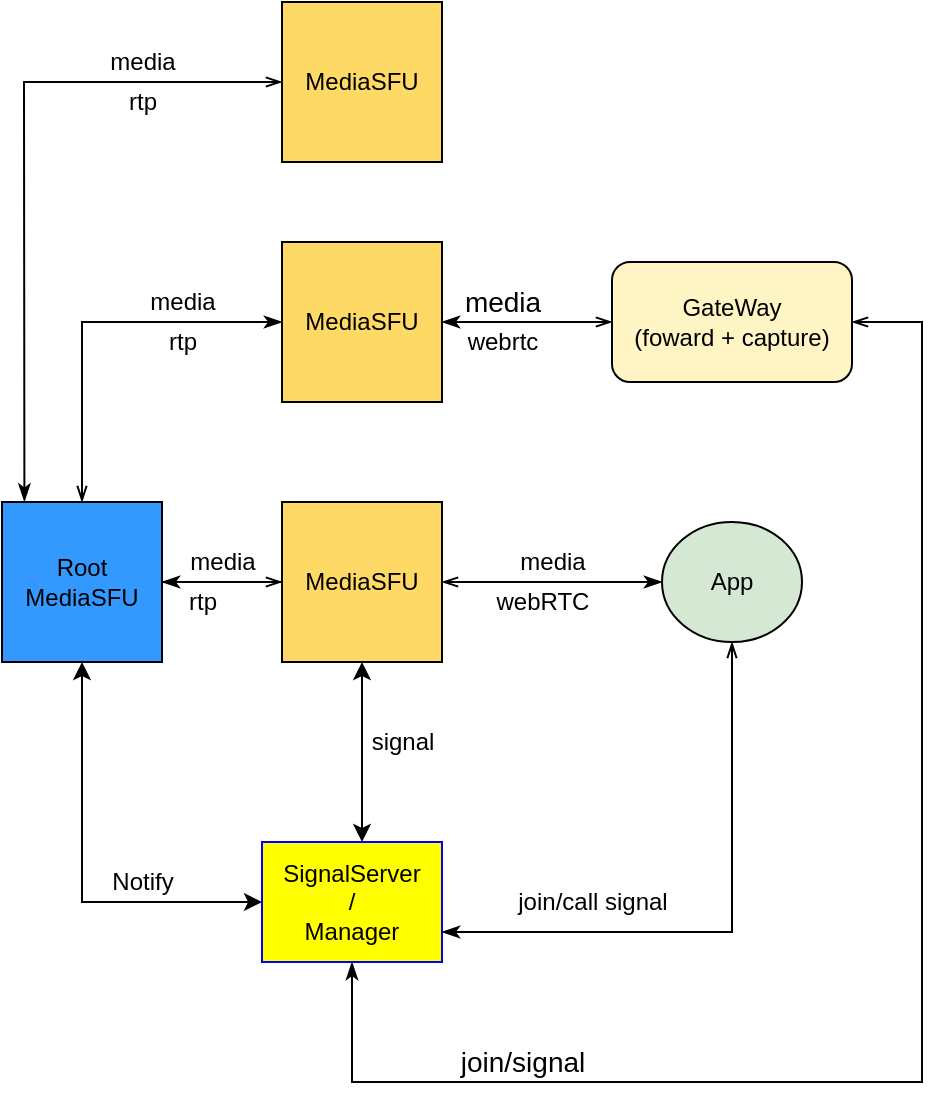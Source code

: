 <mxfile version="17.4.0" type="github">
  <diagram id="z3YQcYYnwY08yEcVxx5b" name="Page-1">
    <mxGraphModel dx="1022" dy="437" grid="1" gridSize="10" guides="1" tooltips="1" connect="1" arrows="1" fold="1" page="1" pageScale="1" pageWidth="827" pageHeight="1169" math="0" shadow="0">
      <root>
        <mxCell id="0" />
        <mxCell id="1" parent="0" />
        <mxCell id="KDp9jtvBAo7ZOsc-L7Z1-5" value="SignalServer&lt;br&gt;/&lt;br&gt;Manager" style="rounded=0;whiteSpace=wrap;html=1;strokeColor=#0000FF;fillColor=#FFFF00;" parent="1" vertex="1">
          <mxGeometry x="440" y="650" width="90" height="60" as="geometry" />
        </mxCell>
        <mxCell id="KDp9jtvBAo7ZOsc-L7Z1-27" value="" style="edgeStyle=orthogonalEdgeStyle;rounded=0;orthogonalLoop=1;jettySize=auto;html=1;" parent="1" source="KDp9jtvBAo7ZOsc-L7Z1-16" edge="1">
          <mxGeometry relative="1" as="geometry">
            <mxPoint x="470" y="520" as="targetPoint" />
          </mxGeometry>
        </mxCell>
        <mxCell id="KDp9jtvBAo7ZOsc-L7Z1-35" value="" style="edgeStyle=none;rounded=0;orthogonalLoop=1;jettySize=auto;html=1;startArrow=openThin;startFill=0;endArrow=classicThin;endFill=1;strokeColor=default;entryX=0;entryY=0.5;entryDx=0;entryDy=0;" parent="1" source="KDp9jtvBAo7ZOsc-L7Z1-16" target="KDp9jtvBAo7ZOsc-L7Z1-18" edge="1">
          <mxGeometry relative="1" as="geometry">
            <mxPoint x="350" y="390" as="targetPoint" />
            <Array as="points">
              <mxPoint x="350" y="390" />
            </Array>
          </mxGeometry>
        </mxCell>
        <mxCell id="cD452Ek4mxL8XAYer4Ev-3" style="edgeStyle=orthogonalEdgeStyle;rounded=0;orthogonalLoop=1;jettySize=auto;html=1;entryX=0;entryY=0.5;entryDx=0;entryDy=0;startArrow=classic;startFill=1;" parent="1" source="KDp9jtvBAo7ZOsc-L7Z1-16" target="KDp9jtvBAo7ZOsc-L7Z1-5" edge="1">
          <mxGeometry relative="1" as="geometry">
            <Array as="points">
              <mxPoint x="350" y="680" />
            </Array>
          </mxGeometry>
        </mxCell>
        <mxCell id="KDp9jtvBAo7ZOsc-L7Z1-16" value="Root&lt;br&gt;MediaSFU" style="whiteSpace=wrap;html=1;aspect=fixed;fillColor=#3399FF;" parent="1" vertex="1">
          <mxGeometry x="310" y="480" width="80" height="80" as="geometry" />
        </mxCell>
        <mxCell id="KDp9jtvBAo7ZOsc-L7Z1-61" style="edgeStyle=none;rounded=0;orthogonalLoop=1;jettySize=auto;html=1;entryX=1;entryY=0.5;entryDx=0;entryDy=0;fontSize=14;startArrow=openThin;startFill=0;endArrow=classicThin;endFill=1;strokeColor=default;" parent="1" source="KDp9jtvBAo7ZOsc-L7Z1-17" target="KDp9jtvBAo7ZOsc-L7Z1-18" edge="1">
          <mxGeometry relative="1" as="geometry" />
        </mxCell>
        <mxCell id="KDp9jtvBAo7ZOsc-L7Z1-63" style="edgeStyle=none;rounded=0;orthogonalLoop=1;jettySize=auto;html=1;entryX=0.5;entryY=1;entryDx=0;entryDy=0;fontSize=14;startArrow=openThin;startFill=0;endArrow=classicThin;endFill=1;strokeColor=default;" parent="1" source="KDp9jtvBAo7ZOsc-L7Z1-17" target="KDp9jtvBAo7ZOsc-L7Z1-5" edge="1">
          <mxGeometry relative="1" as="geometry">
            <Array as="points">
              <mxPoint x="770" y="390" />
              <mxPoint x="770" y="770" />
              <mxPoint x="485" y="770" />
            </Array>
          </mxGeometry>
        </mxCell>
        <mxCell id="KDp9jtvBAo7ZOsc-L7Z1-17" value="GateWay&lt;br&gt;(foward + capture)" style="rounded=1;whiteSpace=wrap;html=1;fillColor=#FFF4C3;" parent="1" vertex="1">
          <mxGeometry x="615" y="360" width="120" height="60" as="geometry" />
        </mxCell>
        <mxCell id="KDp9jtvBAo7ZOsc-L7Z1-25" value="" style="rounded=0;orthogonalLoop=1;jettySize=auto;html=1;endArrow=classicThin;endFill=1;strokeColor=default;startArrow=openThin;startFill=0;" parent="1" source="KDp9jtvBAo7ZOsc-L7Z1-1" target="KDp9jtvBAo7ZOsc-L7Z1-16" edge="1">
          <mxGeometry relative="1" as="geometry" />
        </mxCell>
        <mxCell id="KDp9jtvBAo7ZOsc-L7Z1-32" value="" style="edgeStyle=none;rounded=0;orthogonalLoop=1;jettySize=auto;html=1;startArrow=openThin;startFill=0;endArrow=classicThin;endFill=1;strokeColor=default;" parent="1" source="KDp9jtvBAo7ZOsc-L7Z1-1" target="KDp9jtvBAo7ZOsc-L7Z1-31" edge="1">
          <mxGeometry relative="1" as="geometry" />
        </mxCell>
        <mxCell id="cD452Ek4mxL8XAYer4Ev-1" style="edgeStyle=orthogonalEdgeStyle;rounded=0;orthogonalLoop=1;jettySize=auto;html=1;startArrow=classic;startFill=1;" parent="1" source="KDp9jtvBAo7ZOsc-L7Z1-1" target="KDp9jtvBAo7ZOsc-L7Z1-5" edge="1">
          <mxGeometry relative="1" as="geometry">
            <Array as="points">
              <mxPoint x="490" y="630" />
              <mxPoint x="490" y="630" />
            </Array>
          </mxGeometry>
        </mxCell>
        <mxCell id="KDp9jtvBAo7ZOsc-L7Z1-1" value="MediaSFU" style="whiteSpace=wrap;html=1;aspect=fixed;fillColor=#FFD966;" parent="1" vertex="1">
          <mxGeometry x="450" y="480" width="80" height="80" as="geometry" />
        </mxCell>
        <mxCell id="KDp9jtvBAo7ZOsc-L7Z1-18" value="MediaSFU" style="whiteSpace=wrap;html=1;aspect=fixed;fillColor=#FFD966;" parent="1" vertex="1">
          <mxGeometry x="450" y="350" width="80" height="80" as="geometry" />
        </mxCell>
        <mxCell id="KDp9jtvBAo7ZOsc-L7Z1-37" value="" style="edgeStyle=none;rounded=0;orthogonalLoop=1;jettySize=auto;html=1;startArrow=openThin;startFill=0;endArrow=classicThin;endFill=1;strokeColor=default;entryX=0.14;entryY=-0.003;entryDx=0;entryDy=0;entryPerimeter=0;" parent="1" source="KDp9jtvBAo7ZOsc-L7Z1-15" target="KDp9jtvBAo7ZOsc-L7Z1-16" edge="1">
          <mxGeometry relative="1" as="geometry">
            <mxPoint x="370" y="270" as="targetPoint" />
            <Array as="points">
              <mxPoint x="321" y="270" />
            </Array>
          </mxGeometry>
        </mxCell>
        <mxCell id="KDp9jtvBAo7ZOsc-L7Z1-15" value="MediaSFU" style="whiteSpace=wrap;html=1;aspect=fixed;fillColor=#FFD966;" parent="1" vertex="1">
          <mxGeometry x="450" y="230" width="80" height="80" as="geometry" />
        </mxCell>
        <mxCell id="KDp9jtvBAo7ZOsc-L7Z1-30" value="media" style="text;html=1;align=center;verticalAlign=middle;resizable=0;points=[];autosize=1;strokeColor=none;fillColor=none;" parent="1" vertex="1">
          <mxGeometry x="395" y="500" width="50" height="20" as="geometry" />
        </mxCell>
        <mxCell id="KDp9jtvBAo7ZOsc-L7Z1-41" value="" style="edgeStyle=none;rounded=0;orthogonalLoop=1;jettySize=auto;html=1;startArrow=openThin;startFill=0;endArrow=classicThin;endFill=1;strokeColor=default;entryX=1;entryY=0.75;entryDx=0;entryDy=0;" parent="1" source="KDp9jtvBAo7ZOsc-L7Z1-31" target="KDp9jtvBAo7ZOsc-L7Z1-5" edge="1">
          <mxGeometry relative="1" as="geometry">
            <mxPoint x="625" y="630" as="targetPoint" />
            <Array as="points">
              <mxPoint x="675" y="695" />
            </Array>
          </mxGeometry>
        </mxCell>
        <mxCell id="KDp9jtvBAo7ZOsc-L7Z1-31" value="App" style="ellipse;whiteSpace=wrap;html=1;fillColor=#D5E8D4;" parent="1" vertex="1">
          <mxGeometry x="640" y="490" width="70" height="60" as="geometry" />
        </mxCell>
        <mxCell id="KDp9jtvBAo7ZOsc-L7Z1-33" value="media" style="text;html=1;align=center;verticalAlign=middle;resizable=0;points=[];autosize=1;strokeColor=none;fillColor=none;" parent="1" vertex="1">
          <mxGeometry x="560" y="500" width="50" height="20" as="geometry" />
        </mxCell>
        <mxCell id="KDp9jtvBAo7ZOsc-L7Z1-38" value="media" style="text;html=1;align=center;verticalAlign=middle;resizable=0;points=[];autosize=1;strokeColor=none;fillColor=none;" parent="1" vertex="1">
          <mxGeometry x="355" y="250" width="50" height="20" as="geometry" />
        </mxCell>
        <mxCell id="KDp9jtvBAo7ZOsc-L7Z1-39" value="media" style="text;html=1;align=center;verticalAlign=middle;resizable=0;points=[];autosize=1;strokeColor=none;fillColor=none;" parent="1" vertex="1">
          <mxGeometry x="375" y="370" width="50" height="20" as="geometry" />
        </mxCell>
        <mxCell id="KDp9jtvBAo7ZOsc-L7Z1-42" value="join/call signal" style="text;html=1;align=center;verticalAlign=middle;resizable=0;points=[];autosize=1;strokeColor=none;fillColor=none;" parent="1" vertex="1">
          <mxGeometry x="560" y="670" width="90" height="20" as="geometry" />
        </mxCell>
        <mxCell id="KDp9jtvBAo7ZOsc-L7Z1-62" value="media" style="text;html=1;align=center;verticalAlign=middle;resizable=0;points=[];autosize=1;strokeColor=none;fillColor=none;fontSize=14;" parent="1" vertex="1">
          <mxGeometry x="535" y="370" width="50" height="20" as="geometry" />
        </mxCell>
        <mxCell id="KDp9jtvBAo7ZOsc-L7Z1-64" value="join/signal" style="text;html=1;align=center;verticalAlign=middle;resizable=0;points=[];autosize=1;strokeColor=none;fillColor=none;fontSize=14;" parent="1" vertex="1">
          <mxGeometry x="530" y="750" width="80" height="20" as="geometry" />
        </mxCell>
        <mxCell id="cD452Ek4mxL8XAYer4Ev-2" value="signal" style="text;html=1;align=center;verticalAlign=middle;resizable=0;points=[];autosize=1;strokeColor=none;fillColor=none;" parent="1" vertex="1">
          <mxGeometry x="485" y="590" width="50" height="20" as="geometry" />
        </mxCell>
        <mxCell id="cD452Ek4mxL8XAYer4Ev-4" value="Notify" style="text;html=1;align=center;verticalAlign=middle;resizable=0;points=[];autosize=1;strokeColor=none;fillColor=none;" parent="1" vertex="1">
          <mxGeometry x="355" y="660" width="50" height="20" as="geometry" />
        </mxCell>
        <mxCell id="AfmoFg63lx6sV0EEZ1ky-1" value="rtp" style="text;html=1;align=center;verticalAlign=middle;resizable=0;points=[];autosize=1;strokeColor=none;fillColor=none;" vertex="1" parent="1">
          <mxGeometry x="395" y="520" width="30" height="20" as="geometry" />
        </mxCell>
        <mxCell id="AfmoFg63lx6sV0EEZ1ky-3" value="rtp" style="text;html=1;align=center;verticalAlign=middle;resizable=0;points=[];autosize=1;strokeColor=none;fillColor=none;" vertex="1" parent="1">
          <mxGeometry x="385" y="390" width="30" height="20" as="geometry" />
        </mxCell>
        <mxCell id="AfmoFg63lx6sV0EEZ1ky-4" value="rtp" style="text;html=1;align=center;verticalAlign=middle;resizable=0;points=[];autosize=1;strokeColor=none;fillColor=none;" vertex="1" parent="1">
          <mxGeometry x="365" y="270" width="30" height="20" as="geometry" />
        </mxCell>
        <mxCell id="AfmoFg63lx6sV0EEZ1ky-5" value="webrtc" style="text;html=1;align=center;verticalAlign=middle;resizable=0;points=[];autosize=1;strokeColor=none;fillColor=none;" vertex="1" parent="1">
          <mxGeometry x="535" y="390" width="50" height="20" as="geometry" />
        </mxCell>
        <mxCell id="AfmoFg63lx6sV0EEZ1ky-6" value="webRTC" style="text;html=1;align=center;verticalAlign=middle;resizable=0;points=[];autosize=1;strokeColor=none;fillColor=none;" vertex="1" parent="1">
          <mxGeometry x="550" y="520" width="60" height="20" as="geometry" />
        </mxCell>
      </root>
    </mxGraphModel>
  </diagram>
</mxfile>
